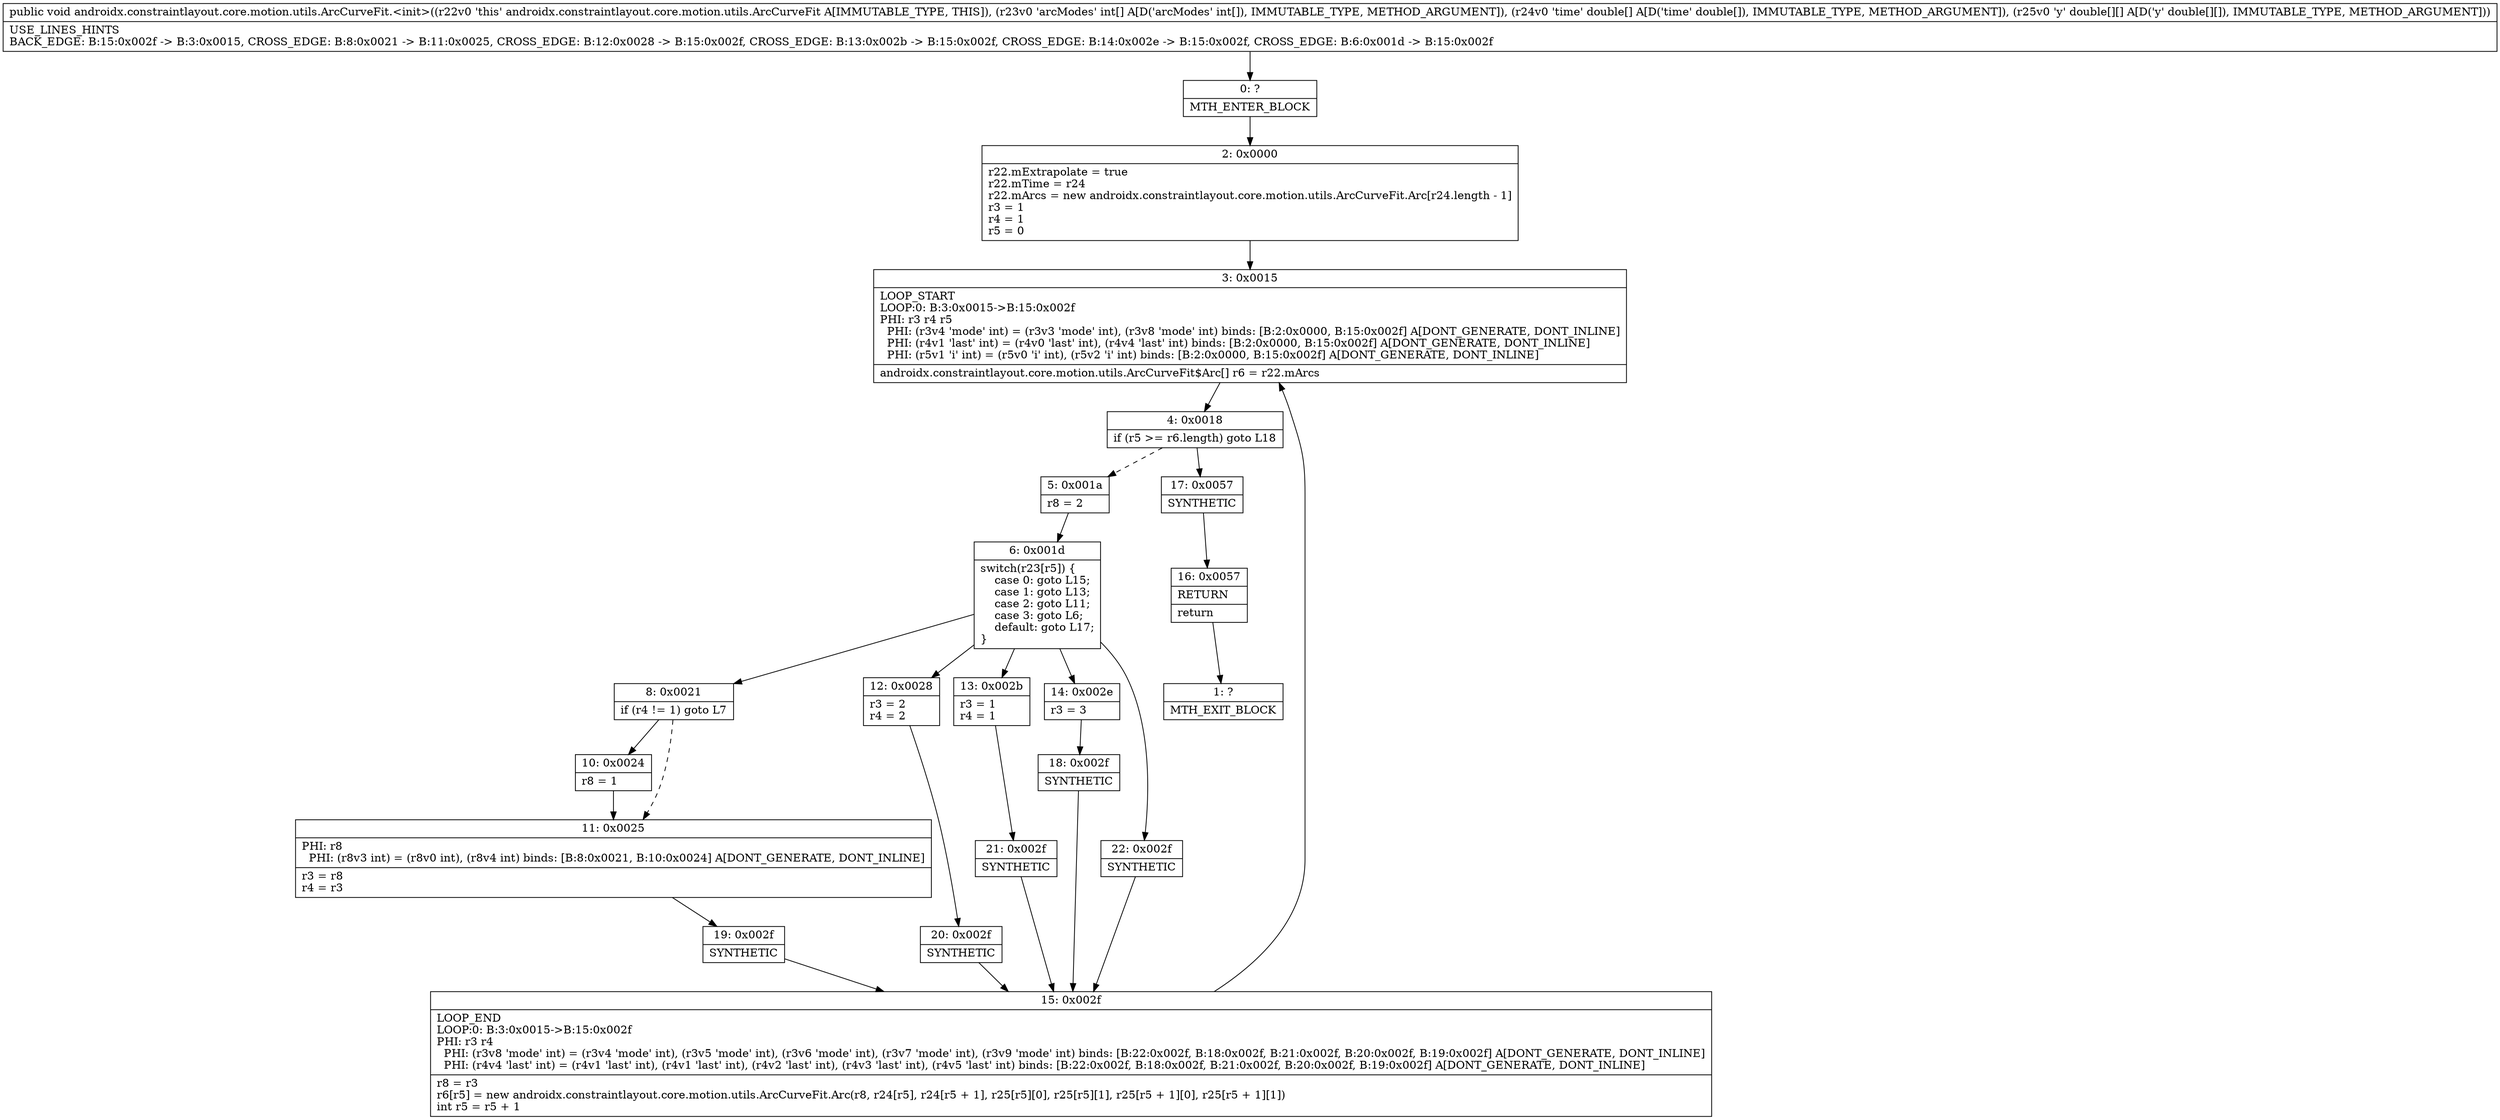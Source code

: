 digraph "CFG forandroidx.constraintlayout.core.motion.utils.ArcCurveFit.\<init\>([I[D[[D)V" {
Node_0 [shape=record,label="{0\:\ ?|MTH_ENTER_BLOCK\l}"];
Node_2 [shape=record,label="{2\:\ 0x0000|r22.mExtrapolate = true\lr22.mTime = r24\lr22.mArcs = new androidx.constraintlayout.core.motion.utils.ArcCurveFit.Arc[r24.length \- 1]\lr3 = 1\lr4 = 1\lr5 = 0\l}"];
Node_3 [shape=record,label="{3\:\ 0x0015|LOOP_START\lLOOP:0: B:3:0x0015\-\>B:15:0x002f\lPHI: r3 r4 r5 \l  PHI: (r3v4 'mode' int) = (r3v3 'mode' int), (r3v8 'mode' int) binds: [B:2:0x0000, B:15:0x002f] A[DONT_GENERATE, DONT_INLINE]\l  PHI: (r4v1 'last' int) = (r4v0 'last' int), (r4v4 'last' int) binds: [B:2:0x0000, B:15:0x002f] A[DONT_GENERATE, DONT_INLINE]\l  PHI: (r5v1 'i' int) = (r5v0 'i' int), (r5v2 'i' int) binds: [B:2:0x0000, B:15:0x002f] A[DONT_GENERATE, DONT_INLINE]\l|androidx.constraintlayout.core.motion.utils.ArcCurveFit$Arc[] r6 = r22.mArcs\l}"];
Node_4 [shape=record,label="{4\:\ 0x0018|if (r5 \>= r6.length) goto L18\l}"];
Node_5 [shape=record,label="{5\:\ 0x001a|r8 = 2\l}"];
Node_6 [shape=record,label="{6\:\ 0x001d|switch(r23[r5]) \{\l    case 0: goto L15;\l    case 1: goto L13;\l    case 2: goto L11;\l    case 3: goto L6;\l    default: goto L17;\l\}\l}"];
Node_8 [shape=record,label="{8\:\ 0x0021|if (r4 != 1) goto L7\l}"];
Node_10 [shape=record,label="{10\:\ 0x0024|r8 = 1\l}"];
Node_11 [shape=record,label="{11\:\ 0x0025|PHI: r8 \l  PHI: (r8v3 int) = (r8v0 int), (r8v4 int) binds: [B:8:0x0021, B:10:0x0024] A[DONT_GENERATE, DONT_INLINE]\l|r3 = r8\lr4 = r3\l}"];
Node_19 [shape=record,label="{19\:\ 0x002f|SYNTHETIC\l}"];
Node_15 [shape=record,label="{15\:\ 0x002f|LOOP_END\lLOOP:0: B:3:0x0015\-\>B:15:0x002f\lPHI: r3 r4 \l  PHI: (r3v8 'mode' int) = (r3v4 'mode' int), (r3v5 'mode' int), (r3v6 'mode' int), (r3v7 'mode' int), (r3v9 'mode' int) binds: [B:22:0x002f, B:18:0x002f, B:21:0x002f, B:20:0x002f, B:19:0x002f] A[DONT_GENERATE, DONT_INLINE]\l  PHI: (r4v4 'last' int) = (r4v1 'last' int), (r4v1 'last' int), (r4v2 'last' int), (r4v3 'last' int), (r4v5 'last' int) binds: [B:22:0x002f, B:18:0x002f, B:21:0x002f, B:20:0x002f, B:19:0x002f] A[DONT_GENERATE, DONT_INLINE]\l|r8 = r3\lr6[r5] = new androidx.constraintlayout.core.motion.utils.ArcCurveFit.Arc(r8, r24[r5], r24[r5 + 1], r25[r5][0], r25[r5][1], r25[r5 + 1][0], r25[r5 + 1][1])\lint r5 = r5 + 1\l}"];
Node_12 [shape=record,label="{12\:\ 0x0028|r3 = 2\lr4 = 2\l}"];
Node_20 [shape=record,label="{20\:\ 0x002f|SYNTHETIC\l}"];
Node_13 [shape=record,label="{13\:\ 0x002b|r3 = 1\lr4 = 1\l}"];
Node_21 [shape=record,label="{21\:\ 0x002f|SYNTHETIC\l}"];
Node_14 [shape=record,label="{14\:\ 0x002e|r3 = 3\l}"];
Node_18 [shape=record,label="{18\:\ 0x002f|SYNTHETIC\l}"];
Node_22 [shape=record,label="{22\:\ 0x002f|SYNTHETIC\l}"];
Node_17 [shape=record,label="{17\:\ 0x0057|SYNTHETIC\l}"];
Node_16 [shape=record,label="{16\:\ 0x0057|RETURN\l|return\l}"];
Node_1 [shape=record,label="{1\:\ ?|MTH_EXIT_BLOCK\l}"];
MethodNode[shape=record,label="{public void androidx.constraintlayout.core.motion.utils.ArcCurveFit.\<init\>((r22v0 'this' androidx.constraintlayout.core.motion.utils.ArcCurveFit A[IMMUTABLE_TYPE, THIS]), (r23v0 'arcModes' int[] A[D('arcModes' int[]), IMMUTABLE_TYPE, METHOD_ARGUMENT]), (r24v0 'time' double[] A[D('time' double[]), IMMUTABLE_TYPE, METHOD_ARGUMENT]), (r25v0 'y' double[][] A[D('y' double[][]), IMMUTABLE_TYPE, METHOD_ARGUMENT]))  | USE_LINES_HINTS\lBACK_EDGE: B:15:0x002f \-\> B:3:0x0015, CROSS_EDGE: B:8:0x0021 \-\> B:11:0x0025, CROSS_EDGE: B:12:0x0028 \-\> B:15:0x002f, CROSS_EDGE: B:13:0x002b \-\> B:15:0x002f, CROSS_EDGE: B:14:0x002e \-\> B:15:0x002f, CROSS_EDGE: B:6:0x001d \-\> B:15:0x002f\l}"];
MethodNode -> Node_0;Node_0 -> Node_2;
Node_2 -> Node_3;
Node_3 -> Node_4;
Node_4 -> Node_5[style=dashed];
Node_4 -> Node_17;
Node_5 -> Node_6;
Node_6 -> Node_8;
Node_6 -> Node_12;
Node_6 -> Node_13;
Node_6 -> Node_14;
Node_6 -> Node_22;
Node_8 -> Node_10;
Node_8 -> Node_11[style=dashed];
Node_10 -> Node_11;
Node_11 -> Node_19;
Node_19 -> Node_15;
Node_15 -> Node_3;
Node_12 -> Node_20;
Node_20 -> Node_15;
Node_13 -> Node_21;
Node_21 -> Node_15;
Node_14 -> Node_18;
Node_18 -> Node_15;
Node_22 -> Node_15;
Node_17 -> Node_16;
Node_16 -> Node_1;
}

